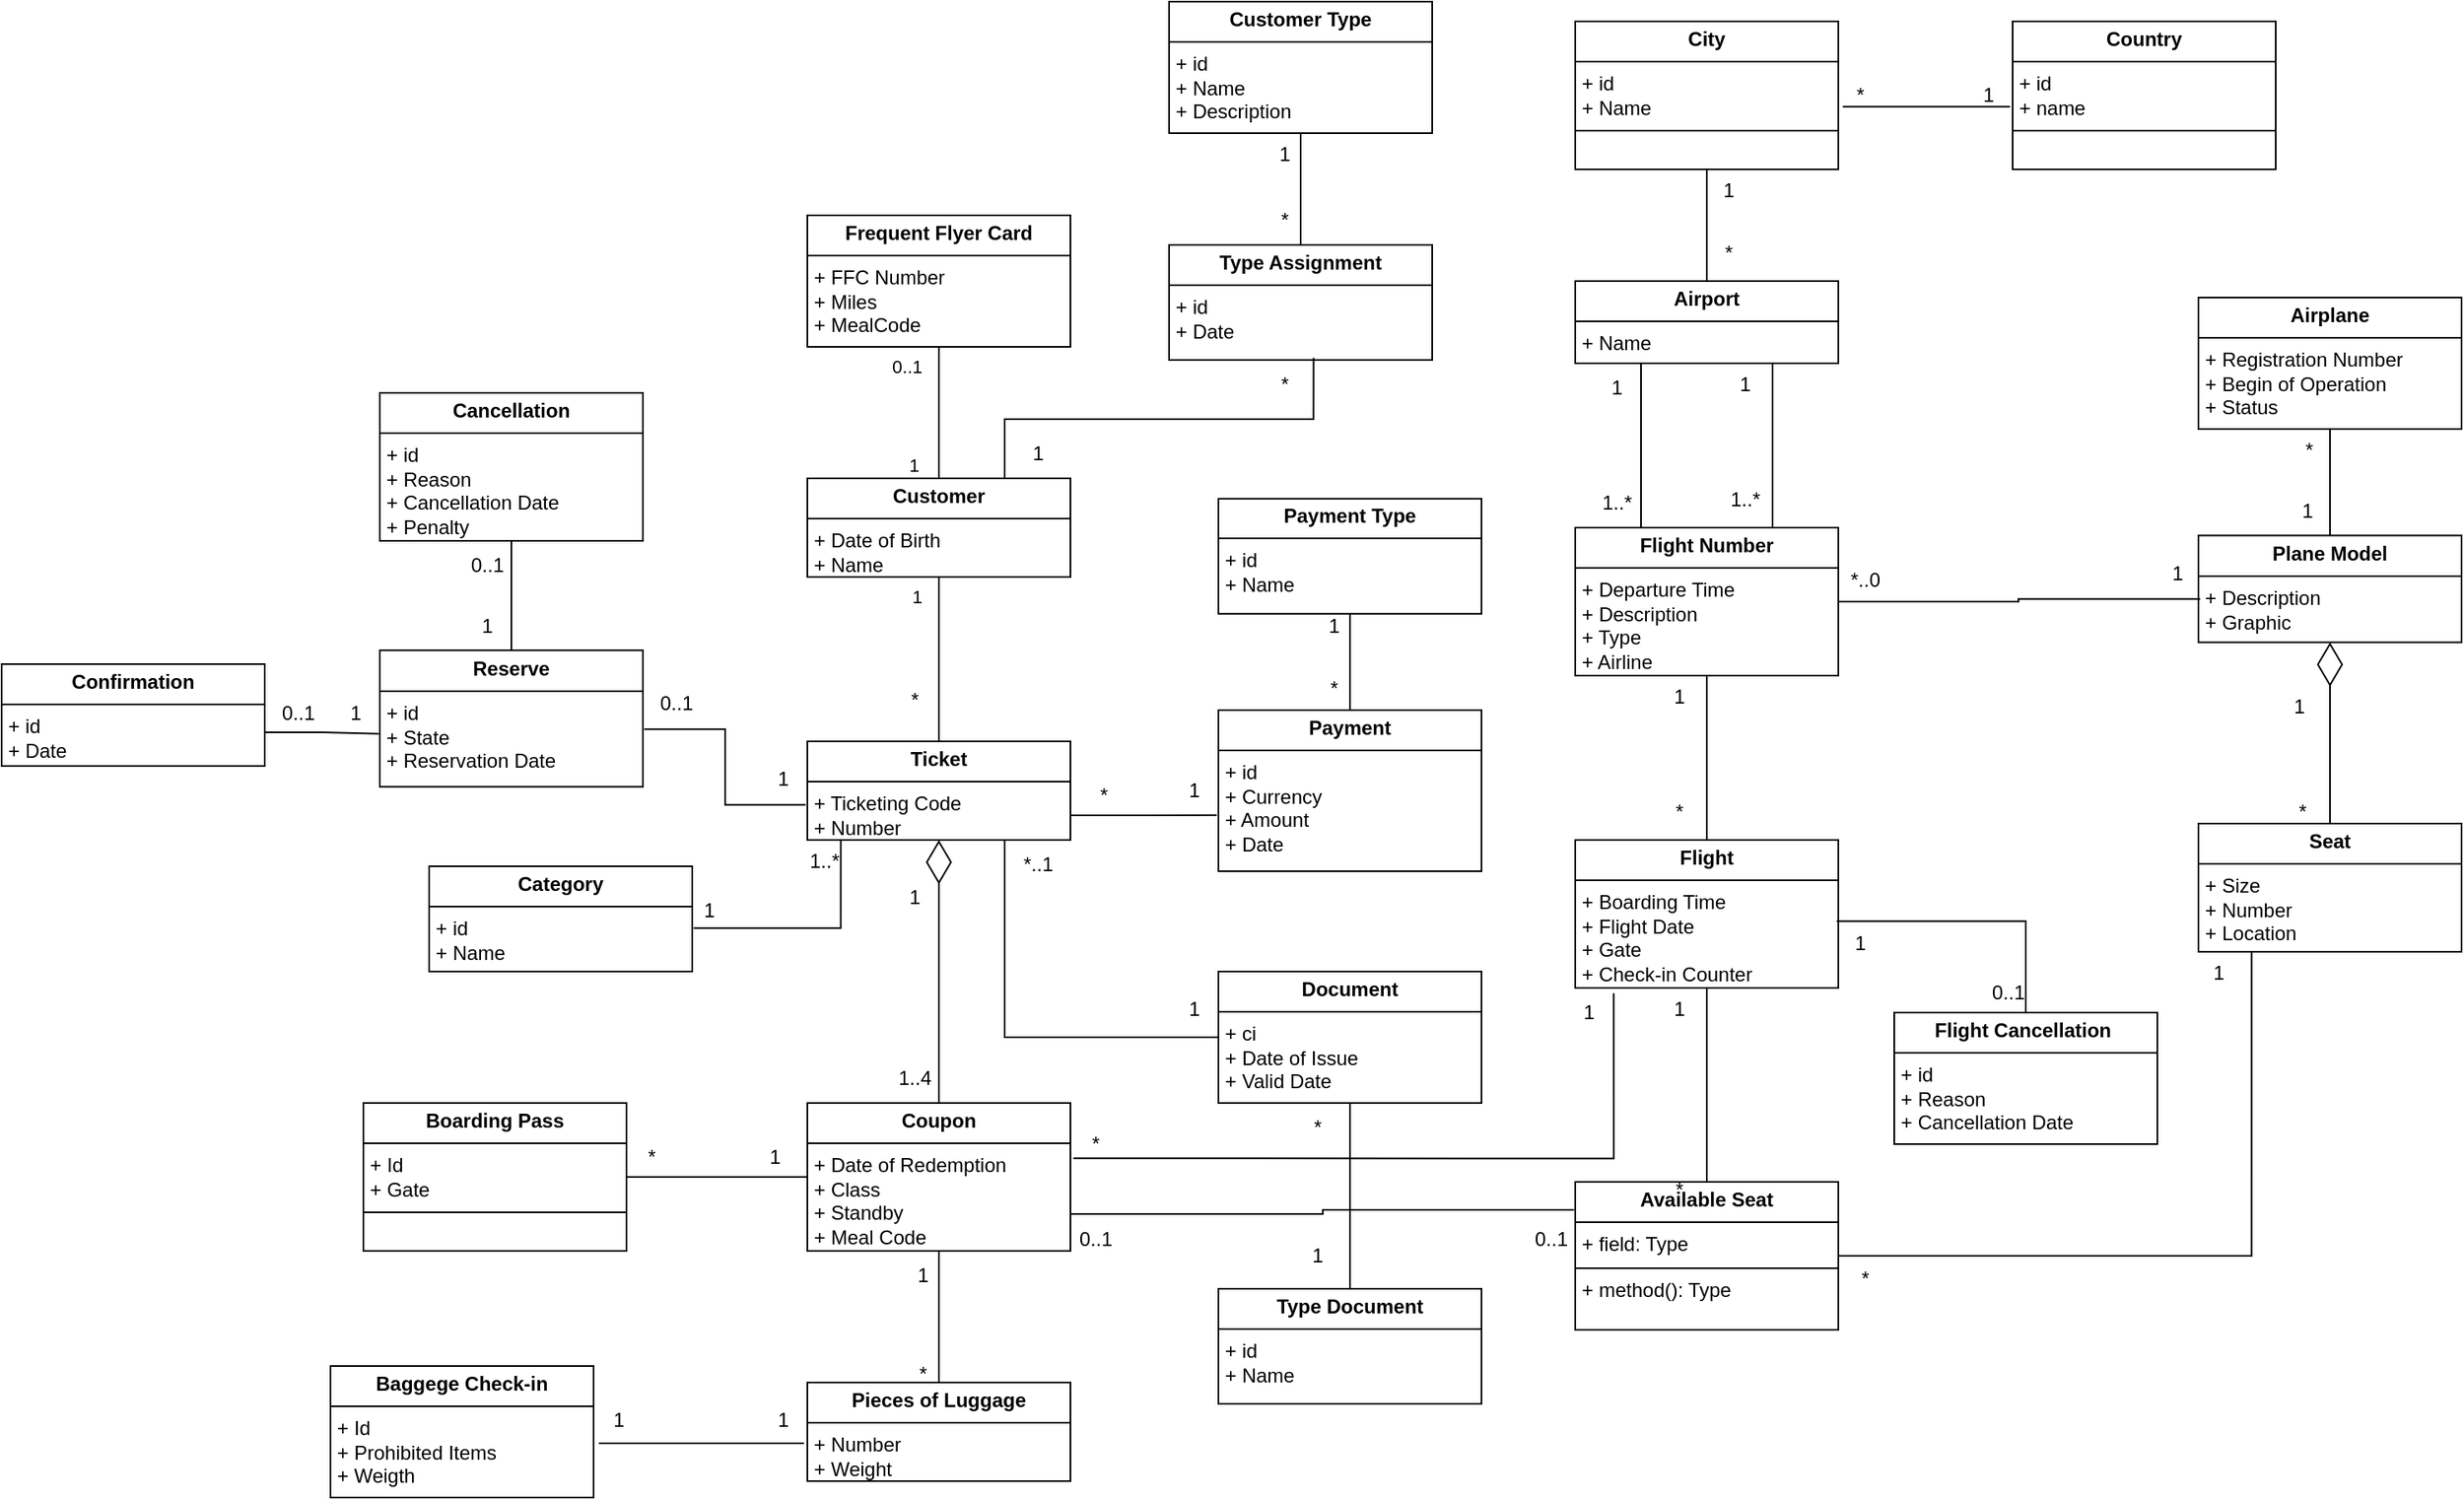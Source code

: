 <mxfile version="24.7.8">
  <diagram id="C5RBs43oDa-KdzZeNtuy" name="Page-1">
    <mxGraphModel dx="5414" dy="3076" grid="1" gridSize="10" guides="1" tooltips="1" connect="1" arrows="1" fold="1" page="1" pageScale="1" pageWidth="827" pageHeight="1169" math="0" shadow="0">
      <root>
        <mxCell id="WIyWlLk6GJQsqaUBKTNV-0" />
        <mxCell id="WIyWlLk6GJQsqaUBKTNV-1" parent="WIyWlLk6GJQsqaUBKTNV-0" />
        <mxCell id="QMsvHpXPwVjZWoKo-MYo-486" value="&lt;p style=&quot;margin:0px;margin-top:4px;text-align:center;&quot;&gt;&lt;b&gt;Frequent Flyer Card&lt;/b&gt;&lt;/p&gt;&lt;hr size=&quot;1&quot; style=&quot;border-style:solid;&quot;&gt;&lt;p style=&quot;margin:0px;margin-left:4px;&quot;&gt;+ FFC Number&lt;/p&gt;&lt;p style=&quot;margin:0px;margin-left:4px;&quot;&gt;+ Miles&amp;nbsp;&lt;/p&gt;&lt;p style=&quot;margin:0px;margin-left:4px;&quot;&gt;+ MealCode&lt;/p&gt;&lt;hr size=&quot;1&quot; style=&quot;border-style:solid;&quot;&gt;&lt;p style=&quot;margin:0px;margin-left:4px;&quot;&gt;&lt;br&gt;&lt;/p&gt;" style="verticalAlign=top;align=left;overflow=fill;html=1;whiteSpace=wrap;" parent="WIyWlLk6GJQsqaUBKTNV-1" vertex="1">
          <mxGeometry x="-1440" y="100" width="160" height="80" as="geometry" />
        </mxCell>
        <mxCell id="QMsvHpXPwVjZWoKo-MYo-491" value="&lt;p style=&quot;margin:0px;margin-top:4px;text-align:center;&quot;&gt;&lt;b&gt;Customer&lt;/b&gt;&lt;/p&gt;&lt;hr size=&quot;1&quot; style=&quot;border-style:solid;&quot;&gt;&lt;p style=&quot;margin:0px;margin-left:4px;&quot;&gt;+ Date of Birth&lt;/p&gt;&lt;p style=&quot;margin:0px;margin-left:4px;&quot;&gt;+ Name&lt;/p&gt;&lt;p style=&quot;margin:0px;margin-left:4px;&quot;&gt;&lt;br&gt;&lt;/p&gt;&lt;p style=&quot;margin:0px;margin-left:4px;&quot;&gt;&lt;br&gt;&lt;/p&gt;&lt;p style=&quot;margin:0px;margin-left:4px;&quot;&gt;&lt;br&gt;&lt;/p&gt;&lt;hr size=&quot;1&quot; style=&quot;border-style:solid;&quot;&gt;&lt;p style=&quot;margin:0px;margin-left:4px;&quot;&gt;&lt;br&gt;&lt;/p&gt;" style="verticalAlign=top;align=left;overflow=fill;html=1;whiteSpace=wrap;" parent="WIyWlLk6GJQsqaUBKTNV-1" vertex="1">
          <mxGeometry x="-1440" y="260" width="160" height="60" as="geometry" />
        </mxCell>
        <mxCell id="QMsvHpXPwVjZWoKo-MYo-493" style="edgeStyle=orthogonalEdgeStyle;rounded=0;orthogonalLoop=1;jettySize=auto;html=1;exitX=0.5;exitY=1;exitDx=0;exitDy=0;" parent="WIyWlLk6GJQsqaUBKTNV-1" source="QMsvHpXPwVjZWoKo-MYo-491" target="QMsvHpXPwVjZWoKo-MYo-491" edge="1">
          <mxGeometry relative="1" as="geometry" />
        </mxCell>
        <mxCell id="QMsvHpXPwVjZWoKo-MYo-494" value="&lt;p style=&quot;margin:0px;margin-top:4px;text-align:center;&quot;&gt;&lt;b&gt;Ticket&lt;/b&gt;&lt;/p&gt;&lt;hr size=&quot;1&quot; style=&quot;border-style:solid;&quot;&gt;&lt;p style=&quot;margin:0px;margin-left:4px;&quot;&gt;+ Ticketing Code&lt;/p&gt;&lt;p style=&quot;margin:0px;margin-left:4px;&quot;&gt;+ Number&lt;/p&gt;&lt;hr size=&quot;1&quot; style=&quot;border-style:solid;&quot;&gt;&lt;p style=&quot;margin:0px;margin-left:4px;&quot;&gt;&lt;br&gt;&lt;/p&gt;" style="verticalAlign=top;align=left;overflow=fill;html=1;whiteSpace=wrap;" parent="WIyWlLk6GJQsqaUBKTNV-1" vertex="1">
          <mxGeometry x="-1440" y="420" width="160" height="60" as="geometry" />
        </mxCell>
        <mxCell id="QMsvHpXPwVjZWoKo-MYo-495" value="&lt;p style=&quot;margin:0px;margin-top:4px;text-align:center;&quot;&gt;&lt;b&gt;Coupon&lt;/b&gt;&lt;/p&gt;&lt;hr size=&quot;1&quot; style=&quot;border-style:solid;&quot;&gt;&lt;p style=&quot;margin:0px;margin-left:4px;&quot;&gt;+ Date of Redemption&lt;/p&gt;&lt;p style=&quot;margin:0px;margin-left:4px;&quot;&gt;+ Class&lt;/p&gt;&lt;p style=&quot;margin:0px;margin-left:4px;&quot;&gt;+ Standby&lt;/p&gt;&lt;p style=&quot;margin:0px;margin-left:4px;&quot;&gt;+ Meal Code&lt;/p&gt;&lt;hr size=&quot;1&quot; style=&quot;border-style:solid;&quot;&gt;&lt;p style=&quot;margin:0px;margin-left:4px;&quot;&gt;&lt;br&gt;&lt;/p&gt;" style="verticalAlign=top;align=left;overflow=fill;html=1;whiteSpace=wrap;" parent="WIyWlLk6GJQsqaUBKTNV-1" vertex="1">
          <mxGeometry x="-1440" y="640" width="160" height="90" as="geometry" />
        </mxCell>
        <mxCell id="QMsvHpXPwVjZWoKo-MYo-496" value="&lt;p style=&quot;margin:0px;margin-top:4px;text-align:center;&quot;&gt;&lt;b&gt;Pieces of Luggage&lt;/b&gt;&lt;/p&gt;&lt;hr size=&quot;1&quot; style=&quot;border-style:solid;&quot;&gt;&lt;p style=&quot;margin:0px;margin-left:4px;&quot;&gt;+ Number&lt;/p&gt;&lt;p style=&quot;margin:0px;margin-left:4px;&quot;&gt;+ Weight&lt;/p&gt;&lt;hr size=&quot;1&quot; style=&quot;border-style:solid;&quot;&gt;&lt;p style=&quot;margin:0px;margin-left:4px;&quot;&gt;&lt;br&gt;&lt;/p&gt;" style="verticalAlign=top;align=left;overflow=fill;html=1;whiteSpace=wrap;" parent="WIyWlLk6GJQsqaUBKTNV-1" vertex="1">
          <mxGeometry x="-1440" y="810" width="160" height="60" as="geometry" />
        </mxCell>
        <mxCell id="QMsvHpXPwVjZWoKo-MYo-507" value="" style="endArrow=diamondThin;endFill=0;endSize=24;html=1;rounded=0;entryX=0.5;entryY=1;entryDx=0;entryDy=0;exitX=0.5;exitY=0;exitDx=0;exitDy=0;" parent="WIyWlLk6GJQsqaUBKTNV-1" source="QMsvHpXPwVjZWoKo-MYo-495" target="QMsvHpXPwVjZWoKo-MYo-494" edge="1">
          <mxGeometry width="160" relative="1" as="geometry">
            <mxPoint x="-1360" y="560" as="sourcePoint" />
            <mxPoint x="-1200" y="560" as="targetPoint" />
          </mxGeometry>
        </mxCell>
        <mxCell id="QMsvHpXPwVjZWoKo-MYo-508" value="1" style="text;html=1;align=center;verticalAlign=middle;resizable=0;points=[];autosize=1;strokeColor=none;fillColor=none;" parent="WIyWlLk6GJQsqaUBKTNV-1" vertex="1">
          <mxGeometry x="-1390" y="500" width="30" height="30" as="geometry" />
        </mxCell>
        <mxCell id="QMsvHpXPwVjZWoKo-MYo-509" value="1..4" style="text;html=1;align=center;verticalAlign=middle;resizable=0;points=[];autosize=1;strokeColor=none;fillColor=none;" parent="WIyWlLk6GJQsqaUBKTNV-1" vertex="1">
          <mxGeometry x="-1395" y="610" width="40" height="30" as="geometry" />
        </mxCell>
        <mxCell id="QMsvHpXPwVjZWoKo-MYo-513" value="" style="endArrow=none;html=1;edgeStyle=orthogonalEdgeStyle;rounded=0;entryX=0.5;entryY=0;entryDx=0;entryDy=0;exitX=0.5;exitY=1;exitDx=0;exitDy=0;" parent="WIyWlLk6GJQsqaUBKTNV-1" source="QMsvHpXPwVjZWoKo-MYo-495" target="QMsvHpXPwVjZWoKo-MYo-496" edge="1">
          <mxGeometry relative="1" as="geometry">
            <mxPoint x="-1370" y="760" as="sourcePoint" />
            <mxPoint x="-1210" y="760" as="targetPoint" />
          </mxGeometry>
        </mxCell>
        <mxCell id="QMsvHpXPwVjZWoKo-MYo-516" value="" style="endArrow=none;html=1;edgeStyle=orthogonalEdgeStyle;rounded=0;exitX=0.5;exitY=0;exitDx=0;exitDy=0;entryX=0.5;entryY=1;entryDx=0;entryDy=0;" parent="WIyWlLk6GJQsqaUBKTNV-1" source="QMsvHpXPwVjZWoKo-MYo-494" target="QMsvHpXPwVjZWoKo-MYo-491" edge="1">
          <mxGeometry relative="1" as="geometry">
            <mxPoint x="-1355" y="390" as="sourcePoint" />
            <mxPoint x="-1195" y="390" as="targetPoint" />
          </mxGeometry>
        </mxCell>
        <mxCell id="QMsvHpXPwVjZWoKo-MYo-518" value="1" style="edgeLabel;resizable=0;html=1;align=right;verticalAlign=bottom;" parent="QMsvHpXPwVjZWoKo-MYo-516" connectable="0" vertex="1">
          <mxGeometry x="1" relative="1" as="geometry">
            <mxPoint x="-10" y="20" as="offset" />
          </mxGeometry>
        </mxCell>
        <mxCell id="QMsvHpXPwVjZWoKo-MYo-519" value="*" style="text;html=1;align=center;verticalAlign=middle;resizable=0;points=[];autosize=1;strokeColor=none;fillColor=none;" parent="WIyWlLk6GJQsqaUBKTNV-1" vertex="1">
          <mxGeometry x="-1390" y="380" width="30" height="30" as="geometry" />
        </mxCell>
        <mxCell id="QMsvHpXPwVjZWoKo-MYo-520" value="" style="endArrow=none;html=1;edgeStyle=orthogonalEdgeStyle;rounded=0;exitX=0.5;exitY=0;exitDx=0;exitDy=0;entryX=0.5;entryY=1;entryDx=0;entryDy=0;" parent="WIyWlLk6GJQsqaUBKTNV-1" source="QMsvHpXPwVjZWoKo-MYo-491" target="QMsvHpXPwVjZWoKo-MYo-486" edge="1">
          <mxGeometry relative="1" as="geometry">
            <mxPoint x="-1320" y="250" as="sourcePoint" />
            <mxPoint x="-1160" y="250" as="targetPoint" />
          </mxGeometry>
        </mxCell>
        <mxCell id="QMsvHpXPwVjZWoKo-MYo-521" value="1" style="edgeLabel;resizable=0;html=1;align=left;verticalAlign=bottom;" parent="QMsvHpXPwVjZWoKo-MYo-520" connectable="0" vertex="1">
          <mxGeometry x="-1" relative="1" as="geometry">
            <mxPoint x="-20" as="offset" />
          </mxGeometry>
        </mxCell>
        <mxCell id="QMsvHpXPwVjZWoKo-MYo-522" value="0..1" style="edgeLabel;resizable=0;html=1;align=right;verticalAlign=bottom;" parent="QMsvHpXPwVjZWoKo-MYo-520" connectable="0" vertex="1">
          <mxGeometry x="1" relative="1" as="geometry">
            <mxPoint x="-10" y="20" as="offset" />
          </mxGeometry>
        </mxCell>
        <mxCell id="QMsvHpXPwVjZWoKo-MYo-523" value="1" style="text;html=1;align=center;verticalAlign=middle;resizable=0;points=[];autosize=1;strokeColor=none;fillColor=none;" parent="WIyWlLk6GJQsqaUBKTNV-1" vertex="1">
          <mxGeometry x="-1385" y="730" width="30" height="30" as="geometry" />
        </mxCell>
        <mxCell id="QMsvHpXPwVjZWoKo-MYo-524" value="*" style="text;html=1;align=center;verticalAlign=middle;resizable=0;points=[];autosize=1;strokeColor=none;fillColor=none;" parent="WIyWlLk6GJQsqaUBKTNV-1" vertex="1">
          <mxGeometry x="-1385" y="790" width="30" height="30" as="geometry" />
        </mxCell>
        <mxCell id="QMsvHpXPwVjZWoKo-MYo-525" value="&lt;p style=&quot;margin:0px;margin-top:4px;text-align:center;&quot;&gt;&lt;b&gt;Airport&lt;/b&gt;&lt;/p&gt;&lt;hr size=&quot;1&quot; style=&quot;border-style:solid;&quot;&gt;&lt;p style=&quot;margin:0px;margin-left:4px;&quot;&gt;+ Name&lt;/p&gt;&lt;hr size=&quot;1&quot; style=&quot;border-style:solid;&quot;&gt;&lt;p style=&quot;margin:0px;margin-left:4px;&quot;&gt;&lt;br&gt;&lt;/p&gt;" style="verticalAlign=top;align=left;overflow=fill;html=1;whiteSpace=wrap;" parent="WIyWlLk6GJQsqaUBKTNV-1" vertex="1">
          <mxGeometry x="-973" y="140" width="160" height="50" as="geometry" />
        </mxCell>
        <mxCell id="QMsvHpXPwVjZWoKo-MYo-526" value="&lt;p style=&quot;margin:0px;margin-top:4px;text-align:center;&quot;&gt;&lt;b&gt;Flight Number&lt;/b&gt;&lt;/p&gt;&lt;hr size=&quot;1&quot; style=&quot;border-style:solid;&quot;&gt;&lt;p style=&quot;margin:0px;margin-left:4px;&quot;&gt;+ Departure Time&lt;/p&gt;&lt;p style=&quot;margin:0px;margin-left:4px;&quot;&gt;+ Description&lt;/p&gt;&lt;p style=&quot;margin:0px;margin-left:4px;&quot;&gt;+ Type&amp;nbsp;&lt;/p&gt;&lt;p style=&quot;margin:0px;margin-left:4px;&quot;&gt;+ Airline&lt;/p&gt;&lt;hr size=&quot;1&quot; style=&quot;border-style:solid;&quot;&gt;&lt;p style=&quot;margin:0px;margin-left:4px;&quot;&gt;&lt;br&gt;&lt;/p&gt;" style="verticalAlign=top;align=left;overflow=fill;html=1;whiteSpace=wrap;" parent="WIyWlLk6GJQsqaUBKTNV-1" vertex="1">
          <mxGeometry x="-973" y="290" width="160" height="90" as="geometry" />
        </mxCell>
        <mxCell id="QMsvHpXPwVjZWoKo-MYo-527" value="&lt;p style=&quot;margin:0px;margin-top:4px;text-align:center;&quot;&gt;&lt;b&gt;Flight&lt;/b&gt;&lt;/p&gt;&lt;hr size=&quot;1&quot; style=&quot;border-style:solid;&quot;&gt;&lt;p style=&quot;margin:0px;margin-left:4px;&quot;&gt;+ Boarding Time&lt;/p&gt;&lt;p style=&quot;margin:0px;margin-left:4px;&quot;&gt;+ Flight Date&lt;/p&gt;&lt;p style=&quot;margin:0px;margin-left:4px;&quot;&gt;+ Gate&amp;nbsp;&lt;/p&gt;&lt;p style=&quot;margin:0px;margin-left:4px;&quot;&gt;+ Check-in Counter&lt;/p&gt;&lt;hr size=&quot;1&quot; style=&quot;border-style:solid;&quot;&gt;&lt;p style=&quot;margin:0px;margin-left:4px;&quot;&gt;&lt;br&gt;&lt;/p&gt;" style="verticalAlign=top;align=left;overflow=fill;html=1;whiteSpace=wrap;" parent="WIyWlLk6GJQsqaUBKTNV-1" vertex="1">
          <mxGeometry x="-973" y="480" width="160" height="90" as="geometry" />
        </mxCell>
        <mxCell id="QMsvHpXPwVjZWoKo-MYo-532" value="&lt;p style=&quot;margin:0px;margin-top:4px;text-align:center;&quot;&gt;&lt;b&gt;Available Seat&lt;/b&gt;&lt;/p&gt;&lt;hr size=&quot;1&quot; style=&quot;border-style:solid;&quot;&gt;&lt;p style=&quot;margin:0px;margin-left:4px;&quot;&gt;+ field: Type&lt;/p&gt;&lt;hr size=&quot;1&quot; style=&quot;border-style:solid;&quot;&gt;&lt;p style=&quot;margin:0px;margin-left:4px;&quot;&gt;+ method(): Type&lt;/p&gt;" style="verticalAlign=top;align=left;overflow=fill;html=1;whiteSpace=wrap;" parent="WIyWlLk6GJQsqaUBKTNV-1" vertex="1">
          <mxGeometry x="-973" y="688" width="160" height="90" as="geometry" />
        </mxCell>
        <mxCell id="QMsvHpXPwVjZWoKo-MYo-533" value="" style="endArrow=none;html=1;edgeStyle=orthogonalEdgeStyle;rounded=0;entryX=0.5;entryY=0;entryDx=0;entryDy=0;exitX=0.5;exitY=1;exitDx=0;exitDy=0;" parent="WIyWlLk6GJQsqaUBKTNV-1" source="QMsvHpXPwVjZWoKo-MYo-525" target="QMsvHpXPwVjZWoKo-MYo-526" edge="1">
          <mxGeometry relative="1" as="geometry">
            <mxPoint x="-1093" y="310" as="sourcePoint" />
            <mxPoint x="-933" y="310" as="targetPoint" />
            <Array as="points">
              <mxPoint x="-933" y="190" />
              <mxPoint x="-933" y="290" />
            </Array>
          </mxGeometry>
        </mxCell>
        <mxCell id="QMsvHpXPwVjZWoKo-MYo-536" value="" style="endArrow=none;html=1;edgeStyle=orthogonalEdgeStyle;rounded=0;entryX=0.5;entryY=0;entryDx=0;entryDy=0;exitX=0.5;exitY=1;exitDx=0;exitDy=0;" parent="WIyWlLk6GJQsqaUBKTNV-1" edge="1">
          <mxGeometry relative="1" as="geometry">
            <mxPoint x="-813" y="190" as="sourcePoint" />
            <mxPoint x="-813" y="290" as="targetPoint" />
            <Array as="points">
              <mxPoint x="-853" y="190" />
              <mxPoint x="-853" y="290" />
            </Array>
          </mxGeometry>
        </mxCell>
        <mxCell id="QMsvHpXPwVjZWoKo-MYo-537" value="" style="endArrow=none;html=1;edgeStyle=orthogonalEdgeStyle;rounded=0;exitX=0.5;exitY=1;exitDx=0;exitDy=0;entryX=0.5;entryY=0;entryDx=0;entryDy=0;" parent="WIyWlLk6GJQsqaUBKTNV-1" source="QMsvHpXPwVjZWoKo-MYo-526" target="QMsvHpXPwVjZWoKo-MYo-527" edge="1">
          <mxGeometry relative="1" as="geometry">
            <mxPoint x="-1093" y="500" as="sourcePoint" />
            <mxPoint x="-933" y="500" as="targetPoint" />
          </mxGeometry>
        </mxCell>
        <mxCell id="QMsvHpXPwVjZWoKo-MYo-541" value="" style="endArrow=none;html=1;edgeStyle=orthogonalEdgeStyle;rounded=0;exitX=1.011;exitY=0.374;exitDx=0;exitDy=0;exitPerimeter=0;entryX=0.146;entryY=1.036;entryDx=0;entryDy=0;entryPerimeter=0;" parent="WIyWlLk6GJQsqaUBKTNV-1" source="QMsvHpXPwVjZWoKo-MYo-495" target="QMsvHpXPwVjZWoKo-MYo-527" edge="1">
          <mxGeometry relative="1" as="geometry">
            <mxPoint x="-960" y="550" as="sourcePoint" />
            <mxPoint x="-800" y="550" as="targetPoint" />
          </mxGeometry>
        </mxCell>
        <mxCell id="QMsvHpXPwVjZWoKo-MYo-547" value="" style="endArrow=none;html=1;edgeStyle=orthogonalEdgeStyle;rounded=0;exitX=1;exitY=0.75;exitDx=0;exitDy=0;entryX=-0.005;entryY=0.189;entryDx=0;entryDy=0;entryPerimeter=0;" parent="WIyWlLk6GJQsqaUBKTNV-1" source="QMsvHpXPwVjZWoKo-MYo-495" target="QMsvHpXPwVjZWoKo-MYo-532" edge="1">
          <mxGeometry relative="1" as="geometry">
            <mxPoint x="-960" y="550" as="sourcePoint" />
            <mxPoint x="-970" y="708" as="targetPoint" />
          </mxGeometry>
        </mxCell>
        <mxCell id="QMsvHpXPwVjZWoKo-MYo-550" value="" style="endArrow=none;html=1;edgeStyle=orthogonalEdgeStyle;rounded=0;exitX=0.5;exitY=1;exitDx=0;exitDy=0;entryX=0.5;entryY=0;entryDx=0;entryDy=0;" parent="WIyWlLk6GJQsqaUBKTNV-1" source="QMsvHpXPwVjZWoKo-MYo-527" target="QMsvHpXPwVjZWoKo-MYo-532" edge="1">
          <mxGeometry relative="1" as="geometry">
            <mxPoint x="-960" y="550" as="sourcePoint" />
            <mxPoint x="-800" y="550" as="targetPoint" />
          </mxGeometry>
        </mxCell>
        <mxCell id="QMsvHpXPwVjZWoKo-MYo-553" value="1" style="text;html=1;align=center;verticalAlign=middle;resizable=0;points=[];autosize=1;strokeColor=none;fillColor=none;" parent="WIyWlLk6GJQsqaUBKTNV-1" vertex="1">
          <mxGeometry x="-963" y="190" width="30" height="30" as="geometry" />
        </mxCell>
        <mxCell id="QMsvHpXPwVjZWoKo-MYo-554" value="1..*" style="text;html=1;align=center;verticalAlign=middle;resizable=0;points=[];autosize=1;strokeColor=none;fillColor=none;" parent="WIyWlLk6GJQsqaUBKTNV-1" vertex="1">
          <mxGeometry x="-968" y="260" width="40" height="30" as="geometry" />
        </mxCell>
        <mxCell id="QMsvHpXPwVjZWoKo-MYo-555" value="1" style="text;html=1;align=center;verticalAlign=middle;resizable=0;points=[];autosize=1;strokeColor=none;fillColor=none;" parent="WIyWlLk6GJQsqaUBKTNV-1" vertex="1">
          <mxGeometry x="-885" y="188" width="30" height="30" as="geometry" />
        </mxCell>
        <mxCell id="QMsvHpXPwVjZWoKo-MYo-556" value="1..*" style="text;html=1;align=center;verticalAlign=middle;resizable=0;points=[];autosize=1;strokeColor=none;fillColor=none;" parent="WIyWlLk6GJQsqaUBKTNV-1" vertex="1">
          <mxGeometry x="-890" y="258" width="40" height="30" as="geometry" />
        </mxCell>
        <mxCell id="QMsvHpXPwVjZWoKo-MYo-557" value="1" style="text;html=1;align=center;verticalAlign=middle;resizable=0;points=[];autosize=1;strokeColor=none;fillColor=none;" parent="WIyWlLk6GJQsqaUBKTNV-1" vertex="1">
          <mxGeometry x="-925" y="378" width="30" height="30" as="geometry" />
        </mxCell>
        <mxCell id="QMsvHpXPwVjZWoKo-MYo-558" value="*" style="text;html=1;align=center;verticalAlign=middle;resizable=0;points=[];autosize=1;strokeColor=none;fillColor=none;" parent="WIyWlLk6GJQsqaUBKTNV-1" vertex="1">
          <mxGeometry x="-925" y="448" width="30" height="30" as="geometry" />
        </mxCell>
        <mxCell id="QMsvHpXPwVjZWoKo-MYo-559" value="1" style="text;html=1;align=center;verticalAlign=middle;resizable=0;points=[];autosize=1;strokeColor=none;fillColor=none;" parent="WIyWlLk6GJQsqaUBKTNV-1" vertex="1">
          <mxGeometry x="-980" y="570" width="30" height="30" as="geometry" />
        </mxCell>
        <mxCell id="QMsvHpXPwVjZWoKo-MYo-560" value="*" style="text;html=1;align=center;verticalAlign=middle;resizable=0;points=[];autosize=1;strokeColor=none;fillColor=none;" parent="WIyWlLk6GJQsqaUBKTNV-1" vertex="1">
          <mxGeometry x="-1280" y="650" width="30" height="30" as="geometry" />
        </mxCell>
        <mxCell id="QMsvHpXPwVjZWoKo-MYo-562" value="0..1" style="text;html=1;align=center;verticalAlign=middle;resizable=0;points=[];autosize=1;strokeColor=none;fillColor=none;" parent="WIyWlLk6GJQsqaUBKTNV-1" vertex="1">
          <mxGeometry x="-1285" y="708" width="40" height="30" as="geometry" />
        </mxCell>
        <mxCell id="QMsvHpXPwVjZWoKo-MYo-563" value="0..1" style="text;html=1;align=center;verticalAlign=middle;resizable=0;points=[];autosize=1;strokeColor=none;fillColor=none;" parent="WIyWlLk6GJQsqaUBKTNV-1" vertex="1">
          <mxGeometry x="-1008" y="708" width="40" height="30" as="geometry" />
        </mxCell>
        <mxCell id="QMsvHpXPwVjZWoKo-MYo-564" value="1" style="text;html=1;align=center;verticalAlign=middle;resizable=0;points=[];autosize=1;strokeColor=none;fillColor=none;" parent="WIyWlLk6GJQsqaUBKTNV-1" vertex="1">
          <mxGeometry x="-925" y="568" width="30" height="30" as="geometry" />
        </mxCell>
        <mxCell id="QMsvHpXPwVjZWoKo-MYo-565" value="*" style="text;html=1;align=center;verticalAlign=middle;resizable=0;points=[];autosize=1;strokeColor=none;fillColor=none;" parent="WIyWlLk6GJQsqaUBKTNV-1" vertex="1">
          <mxGeometry x="-925" y="678" width="30" height="30" as="geometry" />
        </mxCell>
        <mxCell id="QMsvHpXPwVjZWoKo-MYo-566" value="&lt;p style=&quot;margin:0px;margin-top:4px;text-align:center;&quot;&gt;&lt;b&gt;Airplane&lt;/b&gt;&lt;/p&gt;&lt;hr size=&quot;1&quot; style=&quot;border-style:solid;&quot;&gt;&lt;p style=&quot;margin:0px;margin-left:4px;&quot;&gt;+ Registration Number&lt;/p&gt;&lt;p style=&quot;margin:0px;margin-left:4px;&quot;&gt;+ Begin of Operation&amp;nbsp;&lt;/p&gt;&lt;p style=&quot;margin:0px;margin-left:4px;&quot;&gt;+ Status&lt;/p&gt;&lt;hr size=&quot;1&quot; style=&quot;border-style:solid;&quot;&gt;&lt;p style=&quot;margin:0px;margin-left:4px;&quot;&gt;&lt;br&gt;&lt;/p&gt;" style="verticalAlign=top;align=left;overflow=fill;html=1;whiteSpace=wrap;" parent="WIyWlLk6GJQsqaUBKTNV-1" vertex="1">
          <mxGeometry x="-594" y="150" width="160" height="80" as="geometry" />
        </mxCell>
        <mxCell id="QMsvHpXPwVjZWoKo-MYo-567" value="&lt;p style=&quot;margin:0px;margin-top:4px;text-align:center;&quot;&gt;&lt;b&gt;Plane Model&lt;/b&gt;&lt;/p&gt;&lt;hr size=&quot;1&quot; style=&quot;border-style:solid;&quot;&gt;&lt;p style=&quot;margin:0px;margin-left:4px;&quot;&gt;+ Description&lt;/p&gt;&lt;p style=&quot;margin:0px;margin-left:4px;&quot;&gt;+ Graphic&lt;/p&gt;&lt;hr size=&quot;1&quot; style=&quot;border-style:solid;&quot;&gt;&lt;p style=&quot;margin:0px;margin-left:4px;&quot;&gt;&lt;br&gt;&lt;/p&gt;" style="verticalAlign=top;align=left;overflow=fill;html=1;whiteSpace=wrap;" parent="WIyWlLk6GJQsqaUBKTNV-1" vertex="1">
          <mxGeometry x="-594" y="294.75" width="160" height="65" as="geometry" />
        </mxCell>
        <mxCell id="QMsvHpXPwVjZWoKo-MYo-568" value="&lt;p style=&quot;margin:0px;margin-top:4px;text-align:center;&quot;&gt;&lt;b&gt;Seat&lt;/b&gt;&lt;/p&gt;&lt;hr size=&quot;1&quot; style=&quot;border-style:solid;&quot;&gt;&lt;p style=&quot;margin:0px;margin-left:4px;&quot;&gt;+ Size&lt;/p&gt;&lt;p style=&quot;margin:0px;margin-left:4px;&quot;&gt;+ Number&amp;nbsp;&lt;/p&gt;&lt;p style=&quot;margin:0px;margin-left:4px;&quot;&gt;+ Location&lt;/p&gt;&lt;hr size=&quot;1&quot; style=&quot;border-style:solid;&quot;&gt;&lt;p style=&quot;margin:0px;margin-left:4px;&quot;&gt;&lt;br&gt;&lt;/p&gt;" style="verticalAlign=top;align=left;overflow=fill;html=1;whiteSpace=wrap;" parent="WIyWlLk6GJQsqaUBKTNV-1" vertex="1">
          <mxGeometry x="-594" y="470" width="160" height="78" as="geometry" />
        </mxCell>
        <mxCell id="QMsvHpXPwVjZWoKo-MYo-571" value="" style="endArrow=none;html=1;edgeStyle=orthogonalEdgeStyle;rounded=0;exitX=0.5;exitY=0;exitDx=0;exitDy=0;entryX=0.5;entryY=1;entryDx=0;entryDy=0;" parent="WIyWlLk6GJQsqaUBKTNV-1" source="QMsvHpXPwVjZWoKo-MYo-567" target="QMsvHpXPwVjZWoKo-MYo-566" edge="1">
          <mxGeometry relative="1" as="geometry">
            <mxPoint x="-655" y="340" as="sourcePoint" />
            <mxPoint x="-495" y="340" as="targetPoint" />
          </mxGeometry>
        </mxCell>
        <mxCell id="QMsvHpXPwVjZWoKo-MYo-574" value="" style="endArrow=diamondThin;endFill=0;endSize=24;html=1;rounded=0;entryX=0.5;entryY=1;entryDx=0;entryDy=0;exitX=0.5;exitY=0;exitDx=0;exitDy=0;" parent="WIyWlLk6GJQsqaUBKTNV-1" source="QMsvHpXPwVjZWoKo-MYo-568" target="QMsvHpXPwVjZWoKo-MYo-567" edge="1">
          <mxGeometry width="160" relative="1" as="geometry">
            <mxPoint x="-628" y="462" as="sourcePoint" />
            <mxPoint x="-468" y="462" as="targetPoint" />
          </mxGeometry>
        </mxCell>
        <mxCell id="QMsvHpXPwVjZWoKo-MYo-575" value="" style="endArrow=none;html=1;edgeStyle=orthogonalEdgeStyle;rounded=0;exitX=1;exitY=0.5;exitDx=0;exitDy=0;entryX=0.202;entryY=0.994;entryDx=0;entryDy=0;entryPerimeter=0;" parent="WIyWlLk6GJQsqaUBKTNV-1" source="QMsvHpXPwVjZWoKo-MYo-532" target="QMsvHpXPwVjZWoKo-MYo-568" edge="1">
          <mxGeometry relative="1" as="geometry">
            <mxPoint x="-744" y="734" as="sourcePoint" />
            <mxPoint x="-584" y="734" as="targetPoint" />
          </mxGeometry>
        </mxCell>
        <mxCell id="QMsvHpXPwVjZWoKo-MYo-578" value="" style="endArrow=none;html=1;edgeStyle=orthogonalEdgeStyle;rounded=0;exitX=1;exitY=0.5;exitDx=0;exitDy=0;entryX=0.007;entryY=0.594;entryDx=0;entryDy=0;entryPerimeter=0;" parent="WIyWlLk6GJQsqaUBKTNV-1" source="QMsvHpXPwVjZWoKo-MYo-526" target="QMsvHpXPwVjZWoKo-MYo-567" edge="1">
          <mxGeometry relative="1" as="geometry">
            <mxPoint x="-744" y="530" as="sourcePoint" />
            <mxPoint x="-584" y="530" as="targetPoint" />
          </mxGeometry>
        </mxCell>
        <mxCell id="QMsvHpXPwVjZWoKo-MYo-581" value="*..0" style="text;html=1;align=center;verticalAlign=middle;resizable=0;points=[];autosize=1;strokeColor=none;fillColor=none;" parent="WIyWlLk6GJQsqaUBKTNV-1" vertex="1">
          <mxGeometry x="-815" y="309" width="36" height="26" as="geometry" />
        </mxCell>
        <mxCell id="QMsvHpXPwVjZWoKo-MYo-582" value="1" style="text;html=1;align=center;verticalAlign=middle;resizable=0;points=[];autosize=1;strokeColor=none;fillColor=none;" parent="WIyWlLk6GJQsqaUBKTNV-1" vertex="1">
          <mxGeometry x="-620" y="305" width="25" height="26" as="geometry" />
        </mxCell>
        <mxCell id="QMsvHpXPwVjZWoKo-MYo-583" value="*" style="text;html=1;align=center;verticalAlign=middle;resizable=0;points=[];autosize=1;strokeColor=none;fillColor=none;" parent="WIyWlLk6GJQsqaUBKTNV-1" vertex="1">
          <mxGeometry x="-539" y="230" width="23" height="26" as="geometry" />
        </mxCell>
        <mxCell id="QMsvHpXPwVjZWoKo-MYo-585" value="1" style="text;html=1;align=center;verticalAlign=middle;resizable=0;points=[];autosize=1;strokeColor=none;fillColor=none;" parent="WIyWlLk6GJQsqaUBKTNV-1" vertex="1">
          <mxGeometry x="-541" y="267" width="25" height="26" as="geometry" />
        </mxCell>
        <mxCell id="QMsvHpXPwVjZWoKo-MYo-586" value="1" style="text;html=1;align=center;verticalAlign=middle;resizable=0;points=[];autosize=1;strokeColor=none;fillColor=none;" parent="WIyWlLk6GJQsqaUBKTNV-1" vertex="1">
          <mxGeometry x="-546" y="386" width="25" height="26" as="geometry" />
        </mxCell>
        <mxCell id="QMsvHpXPwVjZWoKo-MYo-587" value="*" style="text;html=1;align=center;verticalAlign=middle;resizable=0;points=[];autosize=1;strokeColor=none;fillColor=none;" parent="WIyWlLk6GJQsqaUBKTNV-1" vertex="1">
          <mxGeometry x="-543" y="450" width="23" height="26" as="geometry" />
        </mxCell>
        <mxCell id="QMsvHpXPwVjZWoKo-MYo-588" value="1" style="text;html=1;align=center;verticalAlign=middle;resizable=0;points=[];autosize=1;strokeColor=none;fillColor=none;" parent="WIyWlLk6GJQsqaUBKTNV-1" vertex="1">
          <mxGeometry x="-595" y="548" width="25" height="26" as="geometry" />
        </mxCell>
        <mxCell id="QMsvHpXPwVjZWoKo-MYo-589" value="*" style="text;html=1;align=center;verticalAlign=middle;resizable=0;points=[];autosize=1;strokeColor=none;fillColor=none;" parent="WIyWlLk6GJQsqaUBKTNV-1" vertex="1">
          <mxGeometry x="-808.5" y="734" width="23" height="26" as="geometry" />
        </mxCell>
        <mxCell id="bgWBPSLHwiRNU1j04OMt-0" value="&lt;p style=&quot;margin:0px;margin-top:4px;text-align:center;&quot;&gt;&lt;b&gt;Boarding Pass&lt;/b&gt;&lt;/p&gt;&lt;hr size=&quot;1&quot; style=&quot;border-style:solid;&quot;&gt;&lt;p style=&quot;margin:0px;margin-left:4px;&quot;&gt;+ Id&amp;nbsp;&lt;/p&gt;&lt;p style=&quot;margin:0px;margin-left:4px;&quot;&gt;+ Gate&lt;/p&gt;&lt;hr size=&quot;1&quot; style=&quot;border-style:solid;&quot;&gt;&lt;p style=&quot;margin:0px;margin-left:4px;&quot;&gt;&lt;br&gt;&lt;/p&gt;" style="verticalAlign=top;align=left;overflow=fill;html=1;whiteSpace=wrap;" parent="WIyWlLk6GJQsqaUBKTNV-1" vertex="1">
          <mxGeometry x="-1710" y="640" width="160" height="90" as="geometry" />
        </mxCell>
        <mxCell id="bgWBPSLHwiRNU1j04OMt-1" style="edgeStyle=orthogonalEdgeStyle;rounded=0;orthogonalLoop=1;jettySize=auto;html=1;exitX=0.5;exitY=1;exitDx=0;exitDy=0;" parent="WIyWlLk6GJQsqaUBKTNV-1" source="bgWBPSLHwiRNU1j04OMt-0" target="bgWBPSLHwiRNU1j04OMt-0" edge="1">
          <mxGeometry relative="1" as="geometry" />
        </mxCell>
        <mxCell id="bgWBPSLHwiRNU1j04OMt-2" value="&lt;p style=&quot;margin:0px;margin-top:4px;text-align:center;&quot;&gt;&lt;b&gt;Baggege Check-in&lt;/b&gt;&lt;/p&gt;&lt;hr size=&quot;1&quot; style=&quot;border-style:solid;&quot;&gt;&lt;p style=&quot;margin:0px;margin-left:4px;&quot;&gt;+ Id&lt;/p&gt;&lt;p style=&quot;margin:0px;margin-left:4px;&quot;&gt;+ Prohibited Items&lt;/p&gt;&lt;p style=&quot;margin:0px;margin-left:4px;&quot;&gt;+ Weigth&lt;/p&gt;&lt;hr size=&quot;1&quot; style=&quot;border-style:solid;&quot;&gt;&lt;p style=&quot;margin:0px;margin-left:4px;&quot;&gt;&lt;br&gt;&lt;/p&gt;&lt;p style=&quot;margin:0px;margin-left:4px;&quot;&gt;&lt;br&gt;&lt;/p&gt;" style="verticalAlign=top;align=left;overflow=fill;html=1;whiteSpace=wrap;" parent="WIyWlLk6GJQsqaUBKTNV-1" vertex="1">
          <mxGeometry x="-1730" y="800" width="160" height="80" as="geometry" />
        </mxCell>
        <mxCell id="IgqxZhTUIi47PmuO_gBq-0" value="" style="endArrow=none;html=1;edgeStyle=orthogonalEdgeStyle;rounded=0;exitX=1;exitY=0.5;exitDx=0;exitDy=0;entryX=0;entryY=0.5;entryDx=0;entryDy=0;" edge="1" parent="WIyWlLk6GJQsqaUBKTNV-1" source="bgWBPSLHwiRNU1j04OMt-0" target="QMsvHpXPwVjZWoKo-MYo-495">
          <mxGeometry relative="1" as="geometry">
            <mxPoint x="-1610" y="790" as="sourcePoint" />
            <mxPoint x="-1450" y="790" as="targetPoint" />
          </mxGeometry>
        </mxCell>
        <mxCell id="IgqxZhTUIi47PmuO_gBq-3" value="" style="endArrow=none;html=1;edgeStyle=orthogonalEdgeStyle;rounded=0;exitX=1.02;exitY=0.587;exitDx=0;exitDy=0;exitPerimeter=0;entryX=-0.013;entryY=0.616;entryDx=0;entryDy=0;entryPerimeter=0;" edge="1" parent="WIyWlLk6GJQsqaUBKTNV-1" source="bgWBPSLHwiRNU1j04OMt-2" target="QMsvHpXPwVjZWoKo-MYo-496">
          <mxGeometry relative="1" as="geometry">
            <mxPoint x="-1610" y="790" as="sourcePoint" />
            <mxPoint x="-1450" y="790" as="targetPoint" />
          </mxGeometry>
        </mxCell>
        <mxCell id="IgqxZhTUIi47PmuO_gBq-6" value="1" style="text;html=1;align=center;verticalAlign=middle;resizable=0;points=[];autosize=1;strokeColor=none;fillColor=none;" vertex="1" parent="WIyWlLk6GJQsqaUBKTNV-1">
          <mxGeometry x="-1570" y="818" width="30" height="30" as="geometry" />
        </mxCell>
        <mxCell id="IgqxZhTUIi47PmuO_gBq-7" value="1" style="text;html=1;align=center;verticalAlign=middle;resizable=0;points=[];autosize=1;strokeColor=none;fillColor=none;" vertex="1" parent="WIyWlLk6GJQsqaUBKTNV-1">
          <mxGeometry x="-1470" y="818" width="30" height="30" as="geometry" />
        </mxCell>
        <mxCell id="IgqxZhTUIi47PmuO_gBq-8" value="*" style="text;html=1;align=center;verticalAlign=middle;resizable=0;points=[];autosize=1;strokeColor=none;fillColor=none;" vertex="1" parent="WIyWlLk6GJQsqaUBKTNV-1">
          <mxGeometry x="-1550" y="658" width="30" height="30" as="geometry" />
        </mxCell>
        <mxCell id="IgqxZhTUIi47PmuO_gBq-9" value="1" style="text;html=1;align=center;verticalAlign=middle;resizable=0;points=[];autosize=1;strokeColor=none;fillColor=none;" vertex="1" parent="WIyWlLk6GJQsqaUBKTNV-1">
          <mxGeometry x="-1475" y="658" width="30" height="30" as="geometry" />
        </mxCell>
        <mxCell id="IgqxZhTUIi47PmuO_gBq-10" value="&lt;p style=&quot;margin:0px;margin-top:4px;text-align:center;&quot;&gt;&lt;b&gt;City&lt;/b&gt;&lt;/p&gt;&lt;hr size=&quot;1&quot; style=&quot;border-style:solid;&quot;&gt;&lt;p style=&quot;margin:0px;margin-left:4px;&quot;&gt;+ id&amp;nbsp;&lt;/p&gt;&lt;p style=&quot;margin:0px;margin-left:4px;&quot;&gt;+ Name&lt;/p&gt;&lt;hr size=&quot;1&quot; style=&quot;border-style:solid;&quot;&gt;&lt;p style=&quot;margin:0px;margin-left:4px;&quot;&gt;&lt;br&gt;&lt;/p&gt;" style="verticalAlign=top;align=left;overflow=fill;html=1;whiteSpace=wrap;" vertex="1" parent="WIyWlLk6GJQsqaUBKTNV-1">
          <mxGeometry x="-973" y="-18" width="160" height="90" as="geometry" />
        </mxCell>
        <mxCell id="IgqxZhTUIi47PmuO_gBq-11" value="&lt;p style=&quot;margin:0px;margin-top:4px;text-align:center;&quot;&gt;&lt;b&gt;Country&lt;/b&gt;&lt;/p&gt;&lt;hr size=&quot;1&quot; style=&quot;border-style:solid;&quot;&gt;&lt;p style=&quot;margin:0px;margin-left:4px;&quot;&gt;+ id&lt;/p&gt;&lt;p style=&quot;margin:0px;margin-left:4px;&quot;&gt;+ name&lt;/p&gt;&lt;hr size=&quot;1&quot; style=&quot;border-style:solid;&quot;&gt;&lt;p style=&quot;margin:0px;margin-left:4px;&quot;&gt;&lt;br&gt;&lt;/p&gt;" style="verticalAlign=top;align=left;overflow=fill;html=1;whiteSpace=wrap;" vertex="1" parent="WIyWlLk6GJQsqaUBKTNV-1">
          <mxGeometry x="-707" y="-18" width="160" height="90" as="geometry" />
        </mxCell>
        <mxCell id="IgqxZhTUIi47PmuO_gBq-12" value="" style="endArrow=none;html=1;edgeStyle=orthogonalEdgeStyle;rounded=0;exitX=0.5;exitY=0;exitDx=0;exitDy=0;entryX=0.5;entryY=1;entryDx=0;entryDy=0;" edge="1" parent="WIyWlLk6GJQsqaUBKTNV-1" source="QMsvHpXPwVjZWoKo-MYo-525" target="IgqxZhTUIi47PmuO_gBq-10">
          <mxGeometry relative="1" as="geometry">
            <mxPoint x="-880" y="110" as="sourcePoint" />
            <mxPoint x="-720" y="110" as="targetPoint" />
          </mxGeometry>
        </mxCell>
        <mxCell id="IgqxZhTUIi47PmuO_gBq-15" value="" style="endArrow=none;html=1;edgeStyle=orthogonalEdgeStyle;rounded=0;exitX=1.017;exitY=0.576;exitDx=0;exitDy=0;exitPerimeter=0;entryX=-0.01;entryY=0.576;entryDx=0;entryDy=0;entryPerimeter=0;" edge="1" parent="WIyWlLk6GJQsqaUBKTNV-1" source="IgqxZhTUIi47PmuO_gBq-10" target="IgqxZhTUIi47PmuO_gBq-11">
          <mxGeometry relative="1" as="geometry">
            <mxPoint x="-810" y="102" as="sourcePoint" />
            <mxPoint x="-650" y="102" as="targetPoint" />
          </mxGeometry>
        </mxCell>
        <mxCell id="IgqxZhTUIi47PmuO_gBq-18" value="*" style="text;html=1;align=center;verticalAlign=middle;resizable=0;points=[];autosize=1;strokeColor=none;fillColor=none;" vertex="1" parent="WIyWlLk6GJQsqaUBKTNV-1">
          <mxGeometry x="-895" y="108" width="30" height="30" as="geometry" />
        </mxCell>
        <mxCell id="IgqxZhTUIi47PmuO_gBq-19" value="1" style="text;html=1;align=center;verticalAlign=middle;resizable=0;points=[];autosize=1;strokeColor=none;fillColor=none;" vertex="1" parent="WIyWlLk6GJQsqaUBKTNV-1">
          <mxGeometry x="-895" y="70" width="30" height="30" as="geometry" />
        </mxCell>
        <mxCell id="IgqxZhTUIi47PmuO_gBq-20" value="*" style="text;html=1;align=center;verticalAlign=middle;resizable=0;points=[];autosize=1;strokeColor=none;fillColor=none;" vertex="1" parent="WIyWlLk6GJQsqaUBKTNV-1">
          <mxGeometry x="-815" y="12" width="30" height="30" as="geometry" />
        </mxCell>
        <mxCell id="IgqxZhTUIi47PmuO_gBq-21" value="1" style="text;html=1;align=center;verticalAlign=middle;resizable=0;points=[];autosize=1;strokeColor=none;fillColor=none;" vertex="1" parent="WIyWlLk6GJQsqaUBKTNV-1">
          <mxGeometry x="-737" y="12" width="30" height="30" as="geometry" />
        </mxCell>
        <mxCell id="IgqxZhTUIi47PmuO_gBq-22" value="&lt;p style=&quot;margin:0px;margin-top:4px;text-align:center;&quot;&gt;&lt;b&gt;Payment Type&lt;/b&gt;&lt;/p&gt;&lt;hr size=&quot;1&quot; style=&quot;border-style:solid;&quot;&gt;&lt;p style=&quot;margin:0px;margin-left:4px;&quot;&gt;+ id&lt;/p&gt;&lt;p style=&quot;margin:0px;margin-left:4px;&quot;&gt;+ Name&lt;/p&gt;&lt;p style=&quot;margin:0px;margin-left:4px;&quot;&gt;&lt;br&gt;&lt;/p&gt;&lt;hr size=&quot;1&quot; style=&quot;border-style:solid;&quot;&gt;&lt;p style=&quot;margin:0px;margin-left:4px;&quot;&gt;&lt;br&gt;&lt;/p&gt;" style="verticalAlign=top;align=left;overflow=fill;html=1;whiteSpace=wrap;" vertex="1" parent="WIyWlLk6GJQsqaUBKTNV-1">
          <mxGeometry x="-1190" y="272.38" width="160" height="70" as="geometry" />
        </mxCell>
        <mxCell id="IgqxZhTUIi47PmuO_gBq-23" value="&lt;p style=&quot;margin:0px;margin-top:4px;text-align:center;&quot;&gt;&lt;b&gt;Reserve&lt;/b&gt;&lt;/p&gt;&lt;hr size=&quot;1&quot; style=&quot;border-style:solid;&quot;&gt;&lt;p style=&quot;margin:0px;margin-left:4px;&quot;&gt;+ id&amp;nbsp;&lt;/p&gt;&lt;p style=&quot;margin:0px;margin-left:4px;&quot;&gt;+ State&lt;/p&gt;&lt;p style=&quot;margin:0px;margin-left:4px;&quot;&gt;+ Reservation Date&lt;/p&gt;&lt;p style=&quot;margin:0px;margin-left:4px;&quot;&gt;&lt;br&gt;&lt;/p&gt;&lt;p style=&quot;margin:0px;margin-left:4px;&quot;&gt;&lt;br&gt;&lt;/p&gt;" style="verticalAlign=top;align=left;overflow=fill;html=1;whiteSpace=wrap;" vertex="1" parent="WIyWlLk6GJQsqaUBKTNV-1">
          <mxGeometry x="-1700" y="364.63" width="160" height="83" as="geometry" />
        </mxCell>
        <mxCell id="IgqxZhTUIi47PmuO_gBq-24" value="&lt;p style=&quot;margin:0px;margin-top:4px;text-align:center;&quot;&gt;&lt;b&gt;Cancellation&lt;/b&gt;&lt;/p&gt;&lt;hr size=&quot;1&quot; style=&quot;border-style:solid;&quot;&gt;&lt;p style=&quot;margin:0px;margin-left:4px;&quot;&gt;+ id&amp;nbsp;&lt;/p&gt;&lt;p style=&quot;margin:0px;margin-left:4px;&quot;&gt;+ Reason&lt;/p&gt;&lt;p style=&quot;margin:0px;margin-left:4px;&quot;&gt;+ Cancellation Date&lt;/p&gt;&lt;p style=&quot;margin:0px;margin-left:4px;&quot;&gt;+ Penalty&lt;/p&gt;" style="verticalAlign=top;align=left;overflow=fill;html=1;whiteSpace=wrap;" vertex="1" parent="WIyWlLk6GJQsqaUBKTNV-1">
          <mxGeometry x="-1700" y="208" width="160" height="90" as="geometry" />
        </mxCell>
        <mxCell id="IgqxZhTUIi47PmuO_gBq-25" value="&lt;p style=&quot;margin:0px;margin-top:4px;text-align:center;&quot;&gt;&lt;b&gt;Payment&lt;/b&gt;&lt;/p&gt;&lt;hr size=&quot;1&quot; style=&quot;border-style:solid;&quot;&gt;&lt;p style=&quot;margin:0px;margin-left:4px;&quot;&gt;+ id&lt;/p&gt;&lt;p style=&quot;margin:0px;margin-left:4px;&quot;&gt;+ Currency&amp;nbsp;&lt;/p&gt;&lt;p style=&quot;margin:0px;margin-left:4px;&quot;&gt;+ Amount&lt;/p&gt;&lt;p style=&quot;margin:0px;margin-left:4px;&quot;&gt;+ Date&lt;/p&gt;" style="verticalAlign=top;align=left;overflow=fill;html=1;whiteSpace=wrap;" vertex="1" parent="WIyWlLk6GJQsqaUBKTNV-1">
          <mxGeometry x="-1190" y="401" width="160" height="98" as="geometry" />
        </mxCell>
        <mxCell id="IgqxZhTUIi47PmuO_gBq-32" value="&lt;p style=&quot;margin:0px;margin-top:4px;text-align:center;&quot;&gt;&lt;b&gt;Confirmation&lt;/b&gt;&lt;/p&gt;&lt;hr size=&quot;1&quot; style=&quot;border-style:solid;&quot;&gt;&lt;p style=&quot;margin:0px;margin-left:4px;&quot;&gt;+ id&lt;/p&gt;&lt;p style=&quot;margin:0px;margin-left:4px;&quot;&gt;+ Date&lt;/p&gt;&lt;p style=&quot;margin:0px;margin-left:4px;&quot;&gt;&lt;br&gt;&lt;/p&gt;" style="verticalAlign=top;align=left;overflow=fill;html=1;whiteSpace=wrap;" vertex="1" parent="WIyWlLk6GJQsqaUBKTNV-1">
          <mxGeometry x="-1930" y="373" width="160" height="62" as="geometry" />
        </mxCell>
        <mxCell id="IgqxZhTUIi47PmuO_gBq-36" value="" style="endArrow=none;html=1;edgeStyle=orthogonalEdgeStyle;rounded=0;exitX=1.005;exitY=0.578;exitDx=0;exitDy=0;exitPerimeter=0;entryX=-0.006;entryY=0.644;entryDx=0;entryDy=0;entryPerimeter=0;" edge="1" parent="WIyWlLk6GJQsqaUBKTNV-1" source="IgqxZhTUIi47PmuO_gBq-23" target="QMsvHpXPwVjZWoKo-MYo-494">
          <mxGeometry relative="1" as="geometry">
            <mxPoint x="-1520" y="500" as="sourcePoint" />
            <mxPoint x="-1420" y="490" as="targetPoint" />
          </mxGeometry>
        </mxCell>
        <mxCell id="IgqxZhTUIi47PmuO_gBq-39" value="" style="endArrow=none;html=1;edgeStyle=orthogonalEdgeStyle;rounded=0;exitX=0.5;exitY=0;exitDx=0;exitDy=0;entryX=0.5;entryY=1;entryDx=0;entryDy=0;" edge="1" parent="WIyWlLk6GJQsqaUBKTNV-1" source="IgqxZhTUIi47PmuO_gBq-23" target="IgqxZhTUIi47PmuO_gBq-24">
          <mxGeometry relative="1" as="geometry">
            <mxPoint x="-1600" y="334.38" as="sourcePoint" />
            <mxPoint x="-1440" y="334.38" as="targetPoint" />
          </mxGeometry>
        </mxCell>
        <mxCell id="IgqxZhTUIi47PmuO_gBq-42" value="0..1" style="text;html=1;align=center;verticalAlign=middle;resizable=0;points=[];autosize=1;strokeColor=none;fillColor=none;" vertex="1" parent="WIyWlLk6GJQsqaUBKTNV-1">
          <mxGeometry x="-1540" y="382.13" width="40" height="30" as="geometry" />
        </mxCell>
        <mxCell id="IgqxZhTUIi47PmuO_gBq-43" value="1" style="text;html=1;align=center;verticalAlign=middle;resizable=0;points=[];autosize=1;strokeColor=none;fillColor=none;" vertex="1" parent="WIyWlLk6GJQsqaUBKTNV-1">
          <mxGeometry x="-1470" y="427.75" width="30" height="30" as="geometry" />
        </mxCell>
        <mxCell id="IgqxZhTUIi47PmuO_gBq-44" value="1" style="text;html=1;align=center;verticalAlign=middle;resizable=0;points=[];autosize=1;strokeColor=none;fillColor=none;" vertex="1" parent="WIyWlLk6GJQsqaUBKTNV-1">
          <mxGeometry x="-1650" y="334.63" width="30" height="30" as="geometry" />
        </mxCell>
        <mxCell id="IgqxZhTUIi47PmuO_gBq-45" value="0..1" style="text;html=1;align=center;verticalAlign=middle;resizable=0;points=[];autosize=1;strokeColor=none;fillColor=none;" vertex="1" parent="WIyWlLk6GJQsqaUBKTNV-1">
          <mxGeometry x="-1655" y="298" width="40" height="30" as="geometry" />
        </mxCell>
        <mxCell id="IgqxZhTUIi47PmuO_gBq-46" value="" style="endArrow=none;html=1;edgeStyle=orthogonalEdgeStyle;rounded=0;exitX=1;exitY=0.75;exitDx=0;exitDy=0;entryX=-0.006;entryY=0.652;entryDx=0;entryDy=0;entryPerimeter=0;" edge="1" parent="WIyWlLk6GJQsqaUBKTNV-1" source="QMsvHpXPwVjZWoKo-MYo-494" target="IgqxZhTUIi47PmuO_gBq-25">
          <mxGeometry relative="1" as="geometry">
            <mxPoint x="-1270" y="530" as="sourcePoint" />
            <mxPoint x="-1110" y="530" as="targetPoint" />
          </mxGeometry>
        </mxCell>
        <mxCell id="IgqxZhTUIi47PmuO_gBq-49" value="" style="endArrow=none;html=1;edgeStyle=orthogonalEdgeStyle;rounded=0;exitX=0.5;exitY=0;exitDx=0;exitDy=0;entryX=0.5;entryY=1;entryDx=0;entryDy=0;" edge="1" parent="WIyWlLk6GJQsqaUBKTNV-1" source="IgqxZhTUIi47PmuO_gBq-25" target="IgqxZhTUIi47PmuO_gBq-22">
          <mxGeometry relative="1" as="geometry">
            <mxPoint x="-1150" y="360" as="sourcePoint" />
            <mxPoint x="-990" y="360" as="targetPoint" />
          </mxGeometry>
        </mxCell>
        <mxCell id="IgqxZhTUIi47PmuO_gBq-52" value="" style="endArrow=none;html=1;edgeStyle=orthogonalEdgeStyle;rounded=0;exitX=1.001;exitY=0.669;exitDx=0;exitDy=0;exitPerimeter=0;entryX=-0.004;entryY=0.612;entryDx=0;entryDy=0;entryPerimeter=0;" edge="1" parent="WIyWlLk6GJQsqaUBKTNV-1" source="IgqxZhTUIi47PmuO_gBq-32" target="IgqxZhTUIi47PmuO_gBq-23">
          <mxGeometry relative="1" as="geometry">
            <mxPoint x="-1820" y="474.38" as="sourcePoint" />
            <mxPoint x="-1720" y="454.38" as="targetPoint" />
          </mxGeometry>
        </mxCell>
        <mxCell id="IgqxZhTUIi47PmuO_gBq-55" value="&lt;p style=&quot;margin:0px;margin-top:4px;text-align:center;&quot;&gt;&lt;b&gt;Category&lt;/b&gt;&lt;/p&gt;&lt;hr size=&quot;1&quot; style=&quot;border-style:solid;&quot;&gt;&lt;p style=&quot;margin:0px;margin-left:4px;&quot;&gt;+ id&amp;nbsp;&lt;/p&gt;&lt;p style=&quot;margin:0px;margin-left:4px;&quot;&gt;+ Name&lt;/p&gt;" style="verticalAlign=top;align=left;overflow=fill;html=1;whiteSpace=wrap;" vertex="1" parent="WIyWlLk6GJQsqaUBKTNV-1">
          <mxGeometry x="-1670" y="496" width="160" height="64" as="geometry" />
        </mxCell>
        <mxCell id="IgqxZhTUIi47PmuO_gBq-56" value="" style="endArrow=none;html=1;edgeStyle=orthogonalEdgeStyle;rounded=0;exitX=1.005;exitY=0.588;exitDx=0;exitDy=0;exitPerimeter=0;entryX=0.127;entryY=0.998;entryDx=0;entryDy=0;entryPerimeter=0;" edge="1" parent="WIyWlLk6GJQsqaUBKTNV-1" source="IgqxZhTUIi47PmuO_gBq-55" target="QMsvHpXPwVjZWoKo-MYo-494">
          <mxGeometry relative="1" as="geometry">
            <mxPoint x="-1490" y="530" as="sourcePoint" />
            <mxPoint x="-1330" y="530" as="targetPoint" />
          </mxGeometry>
        </mxCell>
        <mxCell id="IgqxZhTUIi47PmuO_gBq-59" value="1" style="text;html=1;align=center;verticalAlign=middle;resizable=0;points=[];autosize=1;strokeColor=none;fillColor=none;" vertex="1" parent="WIyWlLk6GJQsqaUBKTNV-1">
          <mxGeometry x="-1515" y="508" width="30" height="30" as="geometry" />
        </mxCell>
        <mxCell id="IgqxZhTUIi47PmuO_gBq-60" value="1..*" style="text;html=1;align=center;verticalAlign=middle;resizable=0;points=[];autosize=1;strokeColor=none;fillColor=none;" vertex="1" parent="WIyWlLk6GJQsqaUBKTNV-1">
          <mxGeometry x="-1450" y="478" width="40" height="30" as="geometry" />
        </mxCell>
        <mxCell id="IgqxZhTUIi47PmuO_gBq-62" value="1" style="text;html=1;align=center;verticalAlign=middle;resizable=0;points=[];autosize=1;strokeColor=none;fillColor=none;" vertex="1" parent="WIyWlLk6GJQsqaUBKTNV-1">
          <mxGeometry x="-1730" y="388" width="30" height="30" as="geometry" />
        </mxCell>
        <mxCell id="IgqxZhTUIi47PmuO_gBq-63" value="0..1" style="text;html=1;align=center;verticalAlign=middle;resizable=0;points=[];autosize=1;strokeColor=none;fillColor=none;" vertex="1" parent="WIyWlLk6GJQsqaUBKTNV-1">
          <mxGeometry x="-1770" y="388" width="40" height="30" as="geometry" />
        </mxCell>
        <mxCell id="IgqxZhTUIi47PmuO_gBq-65" value="*" style="text;html=1;align=center;verticalAlign=middle;resizable=0;points=[];autosize=1;strokeColor=none;fillColor=none;" vertex="1" parent="WIyWlLk6GJQsqaUBKTNV-1">
          <mxGeometry x="-1275" y="438" width="30" height="30" as="geometry" />
        </mxCell>
        <mxCell id="IgqxZhTUIi47PmuO_gBq-66" value="1" style="text;html=1;align=center;verticalAlign=middle;resizable=0;points=[];autosize=1;strokeColor=none;fillColor=none;" vertex="1" parent="WIyWlLk6GJQsqaUBKTNV-1">
          <mxGeometry x="-1220" y="435" width="30" height="30" as="geometry" />
        </mxCell>
        <mxCell id="IgqxZhTUIi47PmuO_gBq-67" value="1" style="text;html=1;align=center;verticalAlign=middle;resizable=0;points=[];autosize=1;strokeColor=none;fillColor=none;" vertex="1" parent="WIyWlLk6GJQsqaUBKTNV-1">
          <mxGeometry x="-1135" y="335" width="30" height="30" as="geometry" />
        </mxCell>
        <mxCell id="IgqxZhTUIi47PmuO_gBq-68" value="*" style="text;html=1;align=center;verticalAlign=middle;resizable=0;points=[];autosize=1;strokeColor=none;fillColor=none;" vertex="1" parent="WIyWlLk6GJQsqaUBKTNV-1">
          <mxGeometry x="-1135" y="373" width="30" height="30" as="geometry" />
        </mxCell>
        <mxCell id="IgqxZhTUIi47PmuO_gBq-70" value="&lt;p style=&quot;margin:0px;margin-top:4px;text-align:center;&quot;&gt;&lt;b&gt;Type Assignment&lt;/b&gt;&lt;/p&gt;&lt;hr size=&quot;1&quot; style=&quot;border-style:solid;&quot;&gt;&lt;p style=&quot;margin:0px;margin-left:4px;&quot;&gt;+ id&amp;nbsp;&lt;/p&gt;&lt;p style=&quot;margin:0px;margin-left:4px;&quot;&gt;+ Date&lt;/p&gt;&lt;p style=&quot;margin:0px;margin-left:4px;&quot;&gt;&lt;br&gt;&lt;/p&gt;" style="verticalAlign=top;align=left;overflow=fill;html=1;whiteSpace=wrap;" vertex="1" parent="WIyWlLk6GJQsqaUBKTNV-1">
          <mxGeometry x="-1220" y="118" width="160" height="70" as="geometry" />
        </mxCell>
        <mxCell id="IgqxZhTUIi47PmuO_gBq-71" value="" style="endArrow=none;html=1;edgeStyle=orthogonalEdgeStyle;rounded=0;exitX=0.75;exitY=0;exitDx=0;exitDy=0;entryX=0.549;entryY=0.98;entryDx=0;entryDy=0;entryPerimeter=0;" edge="1" parent="WIyWlLk6GJQsqaUBKTNV-1" source="QMsvHpXPwVjZWoKo-MYo-491" target="IgqxZhTUIi47PmuO_gBq-70">
          <mxGeometry relative="1" as="geometry">
            <mxPoint x="-1290" y="220" as="sourcePoint" />
            <mxPoint x="-1130" y="220" as="targetPoint" />
          </mxGeometry>
        </mxCell>
        <mxCell id="IgqxZhTUIi47PmuO_gBq-74" value="1" style="text;html=1;align=center;verticalAlign=middle;resizable=0;points=[];autosize=1;strokeColor=none;fillColor=none;" vertex="1" parent="WIyWlLk6GJQsqaUBKTNV-1">
          <mxGeometry x="-1315" y="230" width="30" height="30" as="geometry" />
        </mxCell>
        <mxCell id="IgqxZhTUIi47PmuO_gBq-75" value="*" style="text;html=1;align=center;verticalAlign=middle;resizable=0;points=[];autosize=1;strokeColor=none;fillColor=none;" vertex="1" parent="WIyWlLk6GJQsqaUBKTNV-1">
          <mxGeometry x="-1165" y="188" width="30" height="30" as="geometry" />
        </mxCell>
        <mxCell id="IgqxZhTUIi47PmuO_gBq-76" value="&lt;p style=&quot;margin:0px;margin-top:4px;text-align:center;&quot;&gt;&lt;b&gt;Customer Type&lt;/b&gt;&lt;/p&gt;&lt;hr size=&quot;1&quot; style=&quot;border-style:solid;&quot;&gt;&lt;p style=&quot;margin:0px;margin-left:4px;&quot;&gt;+ id&amp;nbsp;&lt;/p&gt;&lt;p style=&quot;margin:0px;margin-left:4px;&quot;&gt;+ Name&amp;nbsp;&lt;/p&gt;&lt;p style=&quot;margin:0px;margin-left:4px;&quot;&gt;+ Description&lt;/p&gt;" style="verticalAlign=top;align=left;overflow=fill;html=1;whiteSpace=wrap;" vertex="1" parent="WIyWlLk6GJQsqaUBKTNV-1">
          <mxGeometry x="-1220" y="-30" width="160" height="80" as="geometry" />
        </mxCell>
        <mxCell id="IgqxZhTUIi47PmuO_gBq-77" value="" style="endArrow=none;html=1;edgeStyle=orthogonalEdgeStyle;rounded=0;exitX=0.5;exitY=0;exitDx=0;exitDy=0;entryX=0.5;entryY=1;entryDx=0;entryDy=0;" edge="1" parent="WIyWlLk6GJQsqaUBKTNV-1" source="IgqxZhTUIi47PmuO_gBq-70" target="IgqxZhTUIi47PmuO_gBq-76">
          <mxGeometry relative="1" as="geometry">
            <mxPoint x="-1150" y="90" as="sourcePoint" />
            <mxPoint x="-990" y="90" as="targetPoint" />
          </mxGeometry>
        </mxCell>
        <mxCell id="IgqxZhTUIi47PmuO_gBq-80" value="*" style="text;html=1;align=center;verticalAlign=middle;resizable=0;points=[];autosize=1;strokeColor=none;fillColor=none;" vertex="1" parent="WIyWlLk6GJQsqaUBKTNV-1">
          <mxGeometry x="-1165" y="88" width="30" height="30" as="geometry" />
        </mxCell>
        <mxCell id="IgqxZhTUIi47PmuO_gBq-81" value="1" style="text;html=1;align=center;verticalAlign=middle;resizable=0;points=[];autosize=1;strokeColor=none;fillColor=none;" vertex="1" parent="WIyWlLk6GJQsqaUBKTNV-1">
          <mxGeometry x="-1165" y="48" width="30" height="30" as="geometry" />
        </mxCell>
        <mxCell id="IgqxZhTUIi47PmuO_gBq-82" value="&lt;p style=&quot;margin:0px;margin-top:4px;text-align:center;&quot;&gt;&lt;b&gt;Document&lt;/b&gt;&lt;/p&gt;&lt;hr size=&quot;1&quot; style=&quot;border-style:solid;&quot;&gt;&lt;p style=&quot;margin:0px;margin-left:4px;&quot;&gt;+ ci&amp;nbsp;&lt;/p&gt;&lt;p style=&quot;margin:0px;margin-left:4px;&quot;&gt;+ Date of Issue&lt;/p&gt;&lt;p style=&quot;margin:0px;margin-left:4px;&quot;&gt;+ Valid Date&lt;/p&gt;&lt;p style=&quot;margin:0px;margin-left:4px;&quot;&gt;&lt;br&gt;&lt;/p&gt;" style="verticalAlign=top;align=left;overflow=fill;html=1;whiteSpace=wrap;" vertex="1" parent="WIyWlLk6GJQsqaUBKTNV-1">
          <mxGeometry x="-1190" y="560" width="160" height="80" as="geometry" />
        </mxCell>
        <mxCell id="IgqxZhTUIi47PmuO_gBq-83" value="" style="endArrow=none;html=1;edgeStyle=orthogonalEdgeStyle;rounded=0;exitX=0.75;exitY=1;exitDx=0;exitDy=0;entryX=0;entryY=0.5;entryDx=0;entryDy=0;" edge="1" parent="WIyWlLk6GJQsqaUBKTNV-1" source="QMsvHpXPwVjZWoKo-MYo-494" target="IgqxZhTUIi47PmuO_gBq-82">
          <mxGeometry relative="1" as="geometry">
            <mxPoint x="-1300" y="570" as="sourcePoint" />
            <mxPoint x="-1320" y="560" as="targetPoint" />
          </mxGeometry>
        </mxCell>
        <mxCell id="IgqxZhTUIi47PmuO_gBq-86" value="&lt;p style=&quot;margin:0px;margin-top:4px;text-align:center;&quot;&gt;&lt;b&gt;Type Document&lt;/b&gt;&lt;/p&gt;&lt;hr size=&quot;1&quot; style=&quot;border-style:solid;&quot;&gt;&lt;p style=&quot;margin:0px;margin-left:4px;&quot;&gt;+ id&lt;/p&gt;&lt;p style=&quot;margin:0px;margin-left:4px;&quot;&gt;+ Name&lt;/p&gt;" style="verticalAlign=top;align=left;overflow=fill;html=1;whiteSpace=wrap;" vertex="1" parent="WIyWlLk6GJQsqaUBKTNV-1">
          <mxGeometry x="-1190" y="753" width="160" height="70" as="geometry" />
        </mxCell>
        <mxCell id="IgqxZhTUIi47PmuO_gBq-87" value="" style="endArrow=none;html=1;edgeStyle=orthogonalEdgeStyle;rounded=0;exitX=0.5;exitY=0;exitDx=0;exitDy=0;entryX=0.5;entryY=1;entryDx=0;entryDy=0;" edge="1" parent="WIyWlLk6GJQsqaUBKTNV-1" source="IgqxZhTUIi47PmuO_gBq-86" target="IgqxZhTUIi47PmuO_gBq-82">
          <mxGeometry relative="1" as="geometry">
            <mxPoint x="-1130" y="730" as="sourcePoint" />
            <mxPoint x="-970" y="730" as="targetPoint" />
          </mxGeometry>
        </mxCell>
        <mxCell id="IgqxZhTUIi47PmuO_gBq-91" value="*" style="text;html=1;align=center;verticalAlign=middle;resizable=0;points=[];autosize=1;strokeColor=none;fillColor=none;" vertex="1" parent="WIyWlLk6GJQsqaUBKTNV-1">
          <mxGeometry x="-1145" y="640" width="30" height="30" as="geometry" />
        </mxCell>
        <mxCell id="IgqxZhTUIi47PmuO_gBq-92" value="1" style="text;html=1;align=center;verticalAlign=middle;resizable=0;points=[];autosize=1;strokeColor=none;fillColor=none;" vertex="1" parent="WIyWlLk6GJQsqaUBKTNV-1">
          <mxGeometry x="-1145" y="718" width="30" height="30" as="geometry" />
        </mxCell>
        <mxCell id="IgqxZhTUIi47PmuO_gBq-93" value="*..1" style="text;html=1;align=center;verticalAlign=middle;resizable=0;points=[];autosize=1;strokeColor=none;fillColor=none;" vertex="1" parent="WIyWlLk6GJQsqaUBKTNV-1">
          <mxGeometry x="-1320" y="480" width="40" height="30" as="geometry" />
        </mxCell>
        <mxCell id="IgqxZhTUIi47PmuO_gBq-94" value="1" style="text;html=1;align=center;verticalAlign=middle;resizable=0;points=[];autosize=1;strokeColor=none;fillColor=none;" vertex="1" parent="WIyWlLk6GJQsqaUBKTNV-1">
          <mxGeometry x="-1220" y="568" width="30" height="30" as="geometry" />
        </mxCell>
        <mxCell id="IgqxZhTUIi47PmuO_gBq-95" value="&lt;p style=&quot;margin:0px;margin-top:4px;text-align:center;&quot;&gt;&lt;b style=&quot;background-color: initial;&quot;&gt;Flight&amp;nbsp;&lt;/b&gt;&lt;b&gt;Cancellation&amp;nbsp;&lt;/b&gt;&lt;/p&gt;&lt;hr size=&quot;1&quot; style=&quot;border-style:solid;&quot;&gt;&lt;p style=&quot;margin:0px;margin-left:4px;&quot;&gt;+ id&amp;nbsp;&lt;/p&gt;&lt;p style=&quot;margin:0px;margin-left:4px;&quot;&gt;+ Reason&amp;nbsp;&lt;/p&gt;&lt;p style=&quot;margin:0px;margin-left:4px;&quot;&gt;+ Cancellation Date&lt;/p&gt;" style="verticalAlign=top;align=left;overflow=fill;html=1;whiteSpace=wrap;" vertex="1" parent="WIyWlLk6GJQsqaUBKTNV-1">
          <mxGeometry x="-779" y="585" width="160" height="80" as="geometry" />
        </mxCell>
        <mxCell id="IgqxZhTUIi47PmuO_gBq-96" value="" style="endArrow=none;html=1;edgeStyle=orthogonalEdgeStyle;rounded=0;exitX=0.994;exitY=0.549;exitDx=0;exitDy=0;exitPerimeter=0;entryX=0.5;entryY=0;entryDx=0;entryDy=0;" edge="1" parent="WIyWlLk6GJQsqaUBKTNV-1" source="QMsvHpXPwVjZWoKo-MYo-527" target="IgqxZhTUIi47PmuO_gBq-95">
          <mxGeometry relative="1" as="geometry">
            <mxPoint x="-800" y="530" as="sourcePoint" />
            <mxPoint x="-640" y="530" as="targetPoint" />
          </mxGeometry>
        </mxCell>
        <mxCell id="IgqxZhTUIi47PmuO_gBq-99" value="0..1" style="text;html=1;align=center;verticalAlign=middle;resizable=0;points=[];autosize=1;strokeColor=none;fillColor=none;" vertex="1" parent="WIyWlLk6GJQsqaUBKTNV-1">
          <mxGeometry x="-730" y="558" width="40" height="30" as="geometry" />
        </mxCell>
        <mxCell id="IgqxZhTUIi47PmuO_gBq-100" value="1" style="text;html=1;align=center;verticalAlign=middle;resizable=0;points=[];autosize=1;strokeColor=none;fillColor=none;" vertex="1" parent="WIyWlLk6GJQsqaUBKTNV-1">
          <mxGeometry x="-815" y="528" width="30" height="30" as="geometry" />
        </mxCell>
      </root>
    </mxGraphModel>
  </diagram>
</mxfile>
